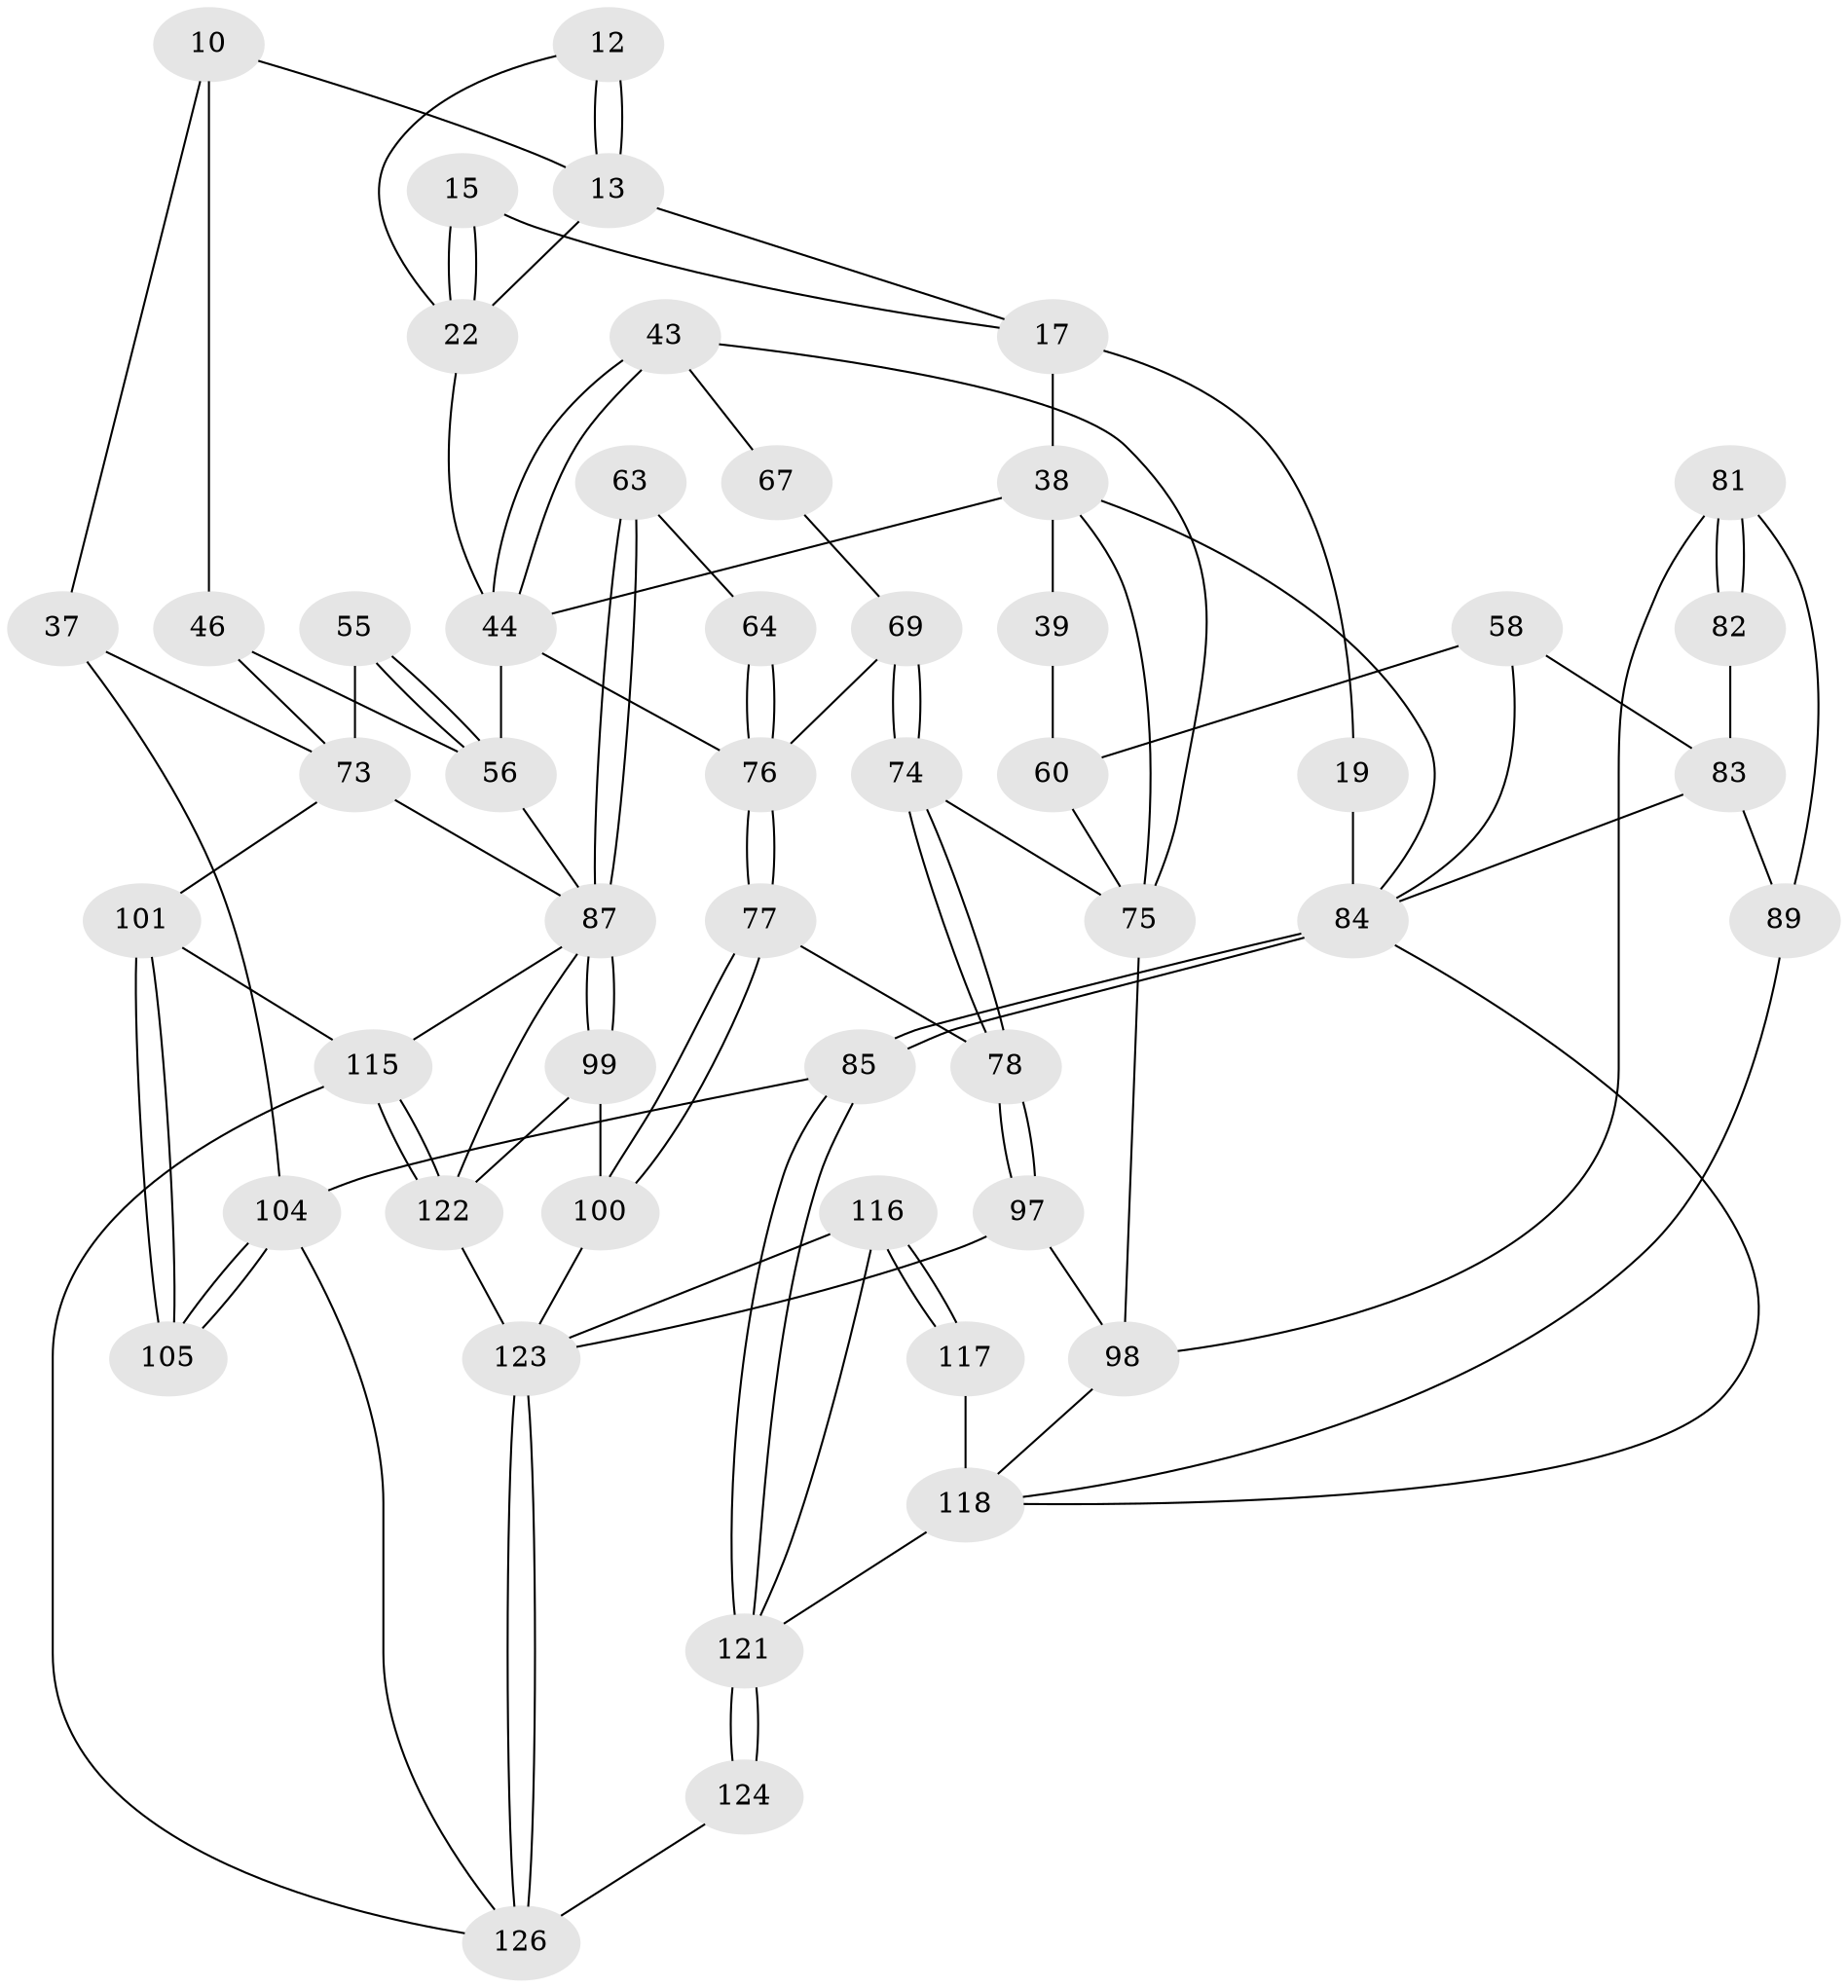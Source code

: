 // original degree distribution, {3: 0.015873015873015872, 6: 0.24603174603174602, 4: 0.2619047619047619, 5: 0.47619047619047616}
// Generated by graph-tools (version 1.1) at 2025/07/03/04/25 22:07:09]
// undirected, 50 vertices, 105 edges
graph export_dot {
graph [start="1"]
  node [color=gray90,style=filled];
  10 [pos="+0.6924006009736989+0.16023458470915874"];
  12 [pos="+0.5201416729369673+0.0704706102948511"];
  13 [pos="+0.42066035178371064+0",super="+11"];
  15 [pos="+0.383327647188623+0.1091938723797167"];
  17 [pos="+0.3267665094520351+0.1296027945638809",super="+16"];
  19 [pos="+0.1651820737938294+0.05757982395161105",super="+18"];
  22 [pos="+0.4705660259446878+0.17167410725343268",super="+21+14"];
  37 [pos="+1+0.1813304156785529",super="+9+1+36"];
  38 [pos="+0.2711952851277143+0.2843297360832937",super="+34"];
  39 [pos="+0.26194979246535854+0.27930623435986623"];
  43 [pos="+0.3953196186433925+0.3342881984455238",super="+41"];
  44 [pos="+0.5140786329344248+0.3121597378135266",super="+26+31"];
  46 [pos="+0.9013298776628902+0.28383211777801853",super="+23"];
  55 [pos="+0.7912679287623378+0.3503849450160901"];
  56 [pos="+0.7023033075751262+0.4040908276490765",super="+25+54"];
  58 [pos="+0.1569269904493924+0.42110095611728937",super="+57"];
  60 [pos="+0.21512446443081681+0.41662256561449795",super="+52+53"];
  63 [pos="+0.6538330044509838+0.4650431087110799"];
  64 [pos="+0.592281647692028+0.42895777254792594"];
  67 [pos="+0.37703791152091204+0.3562425797939499"];
  69 [pos="+0.41885226674671105+0.4080418808988487"];
  73 [pos="+1+0.4380621859333238",super="+70"];
  74 [pos="+0.31274504740523235+0.4672191168479501"];
  75 [pos="+0.2863426599433835+0.44798202112570445",super="+61+42"];
  76 [pos="+0.43650455866865423+0.5312052362507853",super="+68+65"];
  77 [pos="+0.42190187018604974+0.5697673555624143"];
  78 [pos="+0.416652696589978+0.569272084144044"];
  81 [pos="+0.16143209102681166+0.5125457341009944",super="+80"];
  82 [pos="+0.13541812679721943+0.4270953173761208"];
  83 [pos="+0.05185195743575753+0.4324623152561864",super="+50+59"];
  84 [pos="+0+0.6012187369413038",super="+51+35+28"];
  85 [pos="+0+1",super="+3"];
  87 [pos="+0.6494219147370207+0.49683884953072605",super="+86+62"];
  89 [pos="+0.12495079660113648+0.5825030552620533",super="+88"];
  97 [pos="+0.2687223104693387+0.6595417828059954"];
  98 [pos="+0.2294782650121481+0.6425185291682022",super="+79"];
  99 [pos="+0.6171833272692178+0.5615790857919987"];
  100 [pos="+0.4276274455306952+0.5740834206406157"];
  101 [pos="+0.9213775965850803+0.6364821063994226",super="+96"];
  104 [pos="+1+1",super="+2"];
  105 [pos="+1+1"];
  115 [pos="+1+1",super="+107+102+93+92"];
  116 [pos="+0.2272835384261167+0.8223536809691974"];
  117 [pos="+0.12945730289706436+0.7607477672485277"];
  118 [pos="+0.08781533454888898+0.8026868237862917",super="+91+106"];
  121 [pos="+0+1",super="+120+119"];
  122 [pos="+0.6452026675868178+0.8847383495792798",super="+113+108"];
  123 [pos="+0.5804132728339649+0.9222062878017521",super="+112"];
  124 [pos="+0.07437891458655234+1"];
  126 [pos="+0.5369009373348926+1",super="+114+125"];
  10 -- 13;
  10 -- 37;
  10 -- 46;
  12 -- 13 [weight=2];
  12 -- 13;
  12 -- 22;
  13 -- 22;
  13 -- 17;
  15 -- 22 [weight=2];
  15 -- 22;
  15 -- 17;
  17 -- 19 [weight=2];
  17 -- 38;
  19 -- 84 [weight=3];
  22 -- 44;
  37 -- 104 [weight=2];
  37 -- 73 [weight=2];
  38 -- 39 [weight=2];
  38 -- 44;
  38 -- 84;
  38 -- 75;
  39 -- 60;
  43 -- 44 [weight=2];
  43 -- 44;
  43 -- 67 [weight=2];
  43 -- 75;
  44 -- 56;
  44 -- 76;
  46 -- 56 [weight=2];
  46 -- 73;
  55 -- 56 [weight=2];
  55 -- 56;
  55 -- 73;
  56 -- 87;
  58 -- 60 [weight=3];
  58 -- 83 [weight=2];
  58 -- 84;
  60 -- 75;
  63 -- 64;
  63 -- 87 [weight=2];
  63 -- 87;
  64 -- 76 [weight=2];
  64 -- 76;
  67 -- 69;
  69 -- 74;
  69 -- 74;
  69 -- 76;
  73 -- 101;
  73 -- 87;
  74 -- 75;
  74 -- 78;
  74 -- 78;
  75 -- 98;
  76 -- 77;
  76 -- 77;
  77 -- 78;
  77 -- 100;
  77 -- 100;
  78 -- 97;
  78 -- 97;
  81 -- 82;
  81 -- 82;
  81 -- 89 [weight=2];
  81 -- 98;
  82 -- 83 [weight=2];
  83 -- 84;
  83 -- 89;
  84 -- 85 [weight=3];
  84 -- 85;
  84 -- 118;
  85 -- 121;
  85 -- 121;
  85 -- 104 [weight=2];
  87 -- 99;
  87 -- 99;
  87 -- 115;
  87 -- 122;
  89 -- 118;
  97 -- 98;
  97 -- 123;
  98 -- 118;
  99 -- 100;
  99 -- 122;
  100 -- 123;
  101 -- 105 [weight=2];
  101 -- 105;
  101 -- 115 [weight=2];
  104 -- 105;
  104 -- 105;
  104 -- 126;
  115 -- 122 [weight=3];
  115 -- 122;
  115 -- 126;
  116 -- 117;
  116 -- 117;
  116 -- 123;
  116 -- 121;
  117 -- 118 [weight=2];
  118 -- 121;
  121 -- 124 [weight=2];
  121 -- 124;
  122 -- 123 [weight=2];
  123 -- 126 [weight=2];
  123 -- 126;
  124 -- 126;
}
